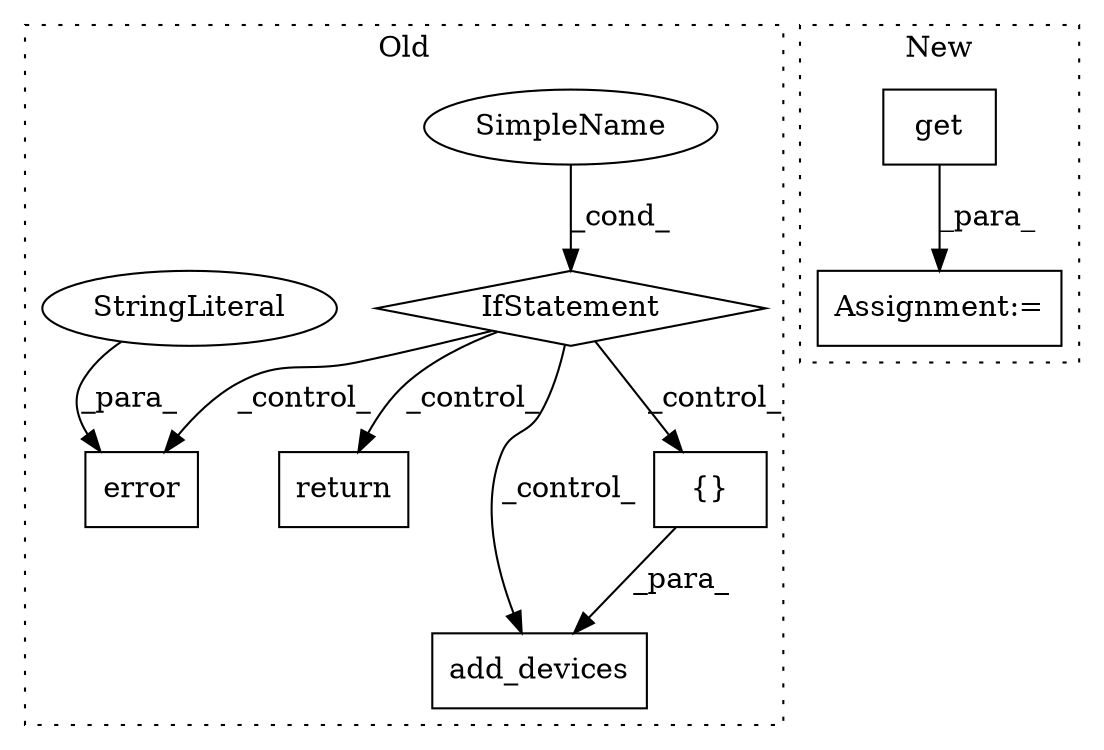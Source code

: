 digraph G {
subgraph cluster0 {
1 [label="add_devices" a="32" s="6583,6598" l="12,1" shape="box"];
3 [label="{}" a="4" s="6493" l="2" shape="box"];
4 [label="SimpleName" a="42" s="" l="" shape="ellipse"];
5 [label="IfStatement" a="25" s="5604,5641" l="4,2" shape="diamond"];
7 [label="error" a="32" s="5798,5849" l="6,1" shape="box"];
8 [label="StringLiteral" a="45" s="5804" l="45" shape="ellipse"];
9 [label="return" a="41" s="5726" l="7" shape="box"];
label = "Old";
style="dotted";
}
subgraph cluster1 {
2 [label="get" a="32" s="6347,6367" l="4,1" shape="box"];
6 [label="Assignment:=" a="7" s="6339" l="1" shape="box"];
label = "New";
style="dotted";
}
2 -> 6 [label="_para_"];
3 -> 1 [label="_para_"];
4 -> 5 [label="_cond_"];
5 -> 1 [label="_control_"];
5 -> 7 [label="_control_"];
5 -> 9 [label="_control_"];
5 -> 3 [label="_control_"];
8 -> 7 [label="_para_"];
}